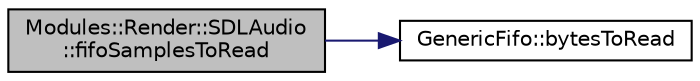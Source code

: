 digraph "Modules::Render::SDLAudio::fifoSamplesToRead"
{
 // INTERACTIVE_SVG=YES
  edge [fontname="Helvetica",fontsize="10",labelfontname="Helvetica",labelfontsize="10"];
  node [fontname="Helvetica",fontsize="10",shape=record];
  rankdir="LR";
  Node1 [label="Modules::Render::SDLAudio\l::fifoSamplesToRead",height=0.2,width=0.4,color="black", fillcolor="grey75", style="filled", fontcolor="black"];
  Node1 -> Node2 [color="midnightblue",fontsize="10",style="solid",fontname="Helvetica"];
  Node2 [label="GenericFifo::bytesToRead",height=0.2,width=0.4,color="black", fillcolor="white", style="filled",URL="$class_generic_fifo.html#a494068f146206237ce4998180093554f"];
}
